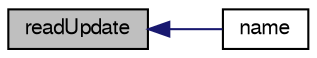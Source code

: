 digraph "readUpdate"
{
  bgcolor="transparent";
  edge [fontname="FreeSans",fontsize="10",labelfontname="FreeSans",labelfontsize="10"];
  node [fontname="FreeSans",fontsize="10",shape=record];
  rankdir="LR";
  Node749 [label="readUpdate",height=0.2,width=0.4,color="black", fillcolor="grey75", style="filled", fontcolor="black"];
  Node749 -> Node750 [dir="back",color="midnightblue",fontsize="10",style="solid",fontname="FreeSans"];
  Node750 [label="name",height=0.2,width=0.4,color="black",URL="$a29386.html#a754ce9966caae1ee331378bf4a87269b",tooltip="Return name of the set of surfaces. "];
}
